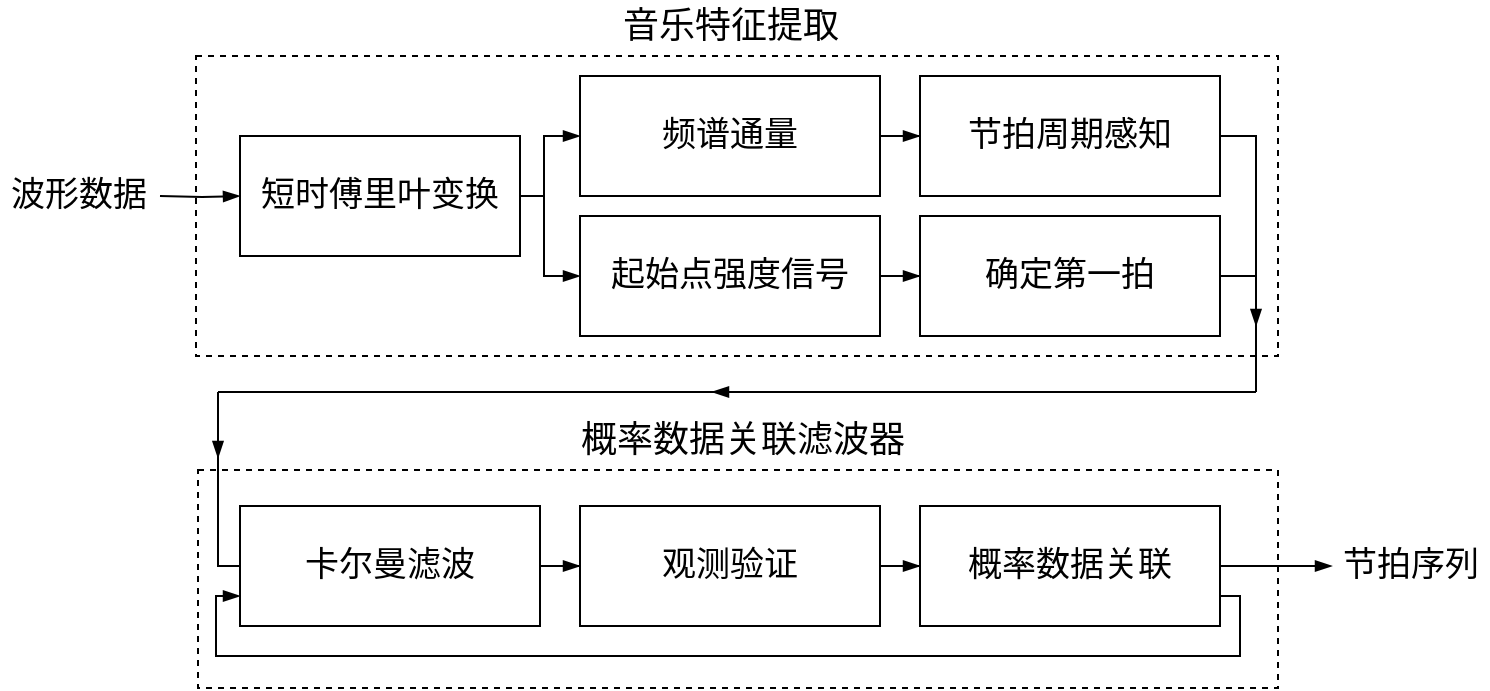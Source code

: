 <mxfile version="18.0.1" type="device"><diagram id="_IwRplUFcSyeTqRHRHcv" name="第 1 页"><mxGraphModel dx="1451" dy="347" grid="0" gridSize="10" guides="1" tooltips="1" connect="1" arrows="1" fold="1" page="0" pageScale="1" pageWidth="827" pageHeight="1169" math="0" shadow="0"><root><mxCell id="0"/><mxCell id="1" parent="0"/><mxCell id="a2Q5l_T4m4VvzB4grnyb-1" value="" style="rounded=0;whiteSpace=wrap;html=1;fontFamily=宋体-简;fontSize=18;fillColor=none;dashed=1;glass=0;" parent="1" vertex="1"><mxGeometry x="81" y="481" width="541" height="150" as="geometry"/></mxCell><mxCell id="a2Q5l_T4m4VvzB4grnyb-2" value="" style="rounded=0;whiteSpace=wrap;html=1;fontFamily=宋体-简;fontSize=18;fillColor=none;dashed=1;glass=0;" parent="1" vertex="1"><mxGeometry x="82" y="688" width="540" height="109" as="geometry"/></mxCell><mxCell id="a2Q5l_T4m4VvzB4grnyb-3" value="" style="edgeStyle=orthogonalEdgeStyle;rounded=0;orthogonalLoop=1;jettySize=auto;html=1;shadow=0;fontFamily=宋体-简;fontSize=18;endArrow=blockThin;endFill=1;strokeColor=default;elbow=vertical;" parent="1" source="a2Q5l_T4m4VvzB4grnyb-4" target="a2Q5l_T4m4VvzB4grnyb-11" edge="1"><mxGeometry relative="1" as="geometry"/></mxCell><mxCell id="a2Q5l_T4m4VvzB4grnyb-4" value="&lt;span style=&quot;font-size: 17px;&quot;&gt;频谱通量&lt;/span&gt;" style="rounded=0;whiteSpace=wrap;html=1;fontFamily=宋体-简;fontSize=17;gradientColor=#E6E6E6;fillColor=none;" parent="1" vertex="1"><mxGeometry x="273" y="491" width="150" height="60" as="geometry"/></mxCell><mxCell id="a2Q5l_T4m4VvzB4grnyb-5" value="" style="edgeStyle=orthogonalEdgeStyle;rounded=0;orthogonalLoop=1;jettySize=auto;html=1;shadow=0;fontFamily=宋体-简;fontSize=18;endArrow=blockThin;endFill=1;strokeColor=default;elbow=vertical;" parent="1" source="a2Q5l_T4m4VvzB4grnyb-6" target="a2Q5l_T4m4VvzB4grnyb-13" edge="1"><mxGeometry relative="1" as="geometry"/></mxCell><mxCell id="a2Q5l_T4m4VvzB4grnyb-6" value="起始点强度信号" style="rounded=0;whiteSpace=wrap;html=1;fontFamily=宋体-简;fontSize=17;gradientColor=#E6E6E6;fillColor=none;" parent="1" vertex="1"><mxGeometry x="273" y="561" width="150" height="60" as="geometry"/></mxCell><mxCell id="a2Q5l_T4m4VvzB4grnyb-7" value="" style="edgeStyle=orthogonalEdgeStyle;rounded=0;orthogonalLoop=1;jettySize=auto;html=1;shadow=0;fontFamily=宋体-简;fontSize=18;endArrow=blockThin;endFill=1;strokeColor=default;elbow=vertical;" parent="1" source="a2Q5l_T4m4VvzB4grnyb-9" target="a2Q5l_T4m4VvzB4grnyb-6" edge="1"><mxGeometry relative="1" as="geometry"><Array as="points"><mxPoint x="255" y="551"/><mxPoint x="255" y="591"/></Array></mxGeometry></mxCell><mxCell id="a2Q5l_T4m4VvzB4grnyb-8" style="edgeStyle=orthogonalEdgeStyle;rounded=0;orthogonalLoop=1;jettySize=auto;html=1;exitX=1;exitY=0.5;exitDx=0;exitDy=0;entryX=0;entryY=0.5;entryDx=0;entryDy=0;shadow=0;fontFamily=宋体-简;fontSize=18;endArrow=blockThin;endFill=1;strokeColor=default;elbow=vertical;" parent="1" source="a2Q5l_T4m4VvzB4grnyb-9" target="a2Q5l_T4m4VvzB4grnyb-4" edge="1"><mxGeometry relative="1" as="geometry"><Array as="points"><mxPoint x="255" y="551"/><mxPoint x="255" y="521"/></Array></mxGeometry></mxCell><mxCell id="a2Q5l_T4m4VvzB4grnyb-9" value="短时傅里叶变换" style="rounded=0;whiteSpace=wrap;html=1;fontFamily=宋体-简;fontSize=17;gradientColor=#E6E6E6;fillColor=none;" parent="1" vertex="1"><mxGeometry x="103" y="521" width="140" height="60" as="geometry"/></mxCell><mxCell id="DbJNwxoWds-3goj_aX9l-1" style="edgeStyle=orthogonalEdgeStyle;rounded=0;orthogonalLoop=1;jettySize=auto;html=1;exitX=1;exitY=0.5;exitDx=0;exitDy=0;endArrow=none;endFill=0;" parent="1" source="a2Q5l_T4m4VvzB4grnyb-11" edge="1"><mxGeometry relative="1" as="geometry"><mxPoint x="611" y="649" as="targetPoint"/><Array as="points"><mxPoint x="611" y="521"/><mxPoint x="611" y="649"/></Array></mxGeometry></mxCell><mxCell id="a2Q5l_T4m4VvzB4grnyb-11" value="节拍周期感知" style="rounded=0;whiteSpace=wrap;html=1;fontFamily=宋体-简;fontSize=17;gradientColor=#E6E6E6;fillColor=none;" parent="1" vertex="1"><mxGeometry x="443" y="491" width="150" height="60" as="geometry"/></mxCell><mxCell id="DbJNwxoWds-3goj_aX9l-5" style="edgeStyle=orthogonalEdgeStyle;rounded=0;orthogonalLoop=1;jettySize=auto;html=1;exitX=1;exitY=0.5;exitDx=0;exitDy=0;endArrow=none;endFill=0;" parent="1" source="a2Q5l_T4m4VvzB4grnyb-13" edge="1"><mxGeometry relative="1" as="geometry"><mxPoint x="611" y="591" as="targetPoint"/></mxGeometry></mxCell><mxCell id="a2Q5l_T4m4VvzB4grnyb-13" value="确定第一拍" style="rounded=0;whiteSpace=wrap;html=1;fontFamily=宋体-简;fontSize=17;gradientColor=#E6E6E6;fillColor=none;" parent="1" vertex="1"><mxGeometry x="443" y="561" width="150" height="60" as="geometry"/></mxCell><mxCell id="DbJNwxoWds-3goj_aX9l-2" style="edgeStyle=orthogonalEdgeStyle;rounded=0;orthogonalLoop=1;jettySize=auto;html=1;exitX=0;exitY=0.5;exitDx=0;exitDy=0;endArrow=none;endFill=0;" parent="1" source="a2Q5l_T4m4VvzB4grnyb-15" edge="1"><mxGeometry relative="1" as="geometry"><mxPoint x="92" y="649" as="targetPoint"/><Array as="points"><mxPoint x="92" y="736"/><mxPoint x="92" y="649"/></Array></mxGeometry></mxCell><mxCell id="DbJNwxoWds-3goj_aX9l-6" value="" style="edgeStyle=orthogonalEdgeStyle;rounded=0;orthogonalLoop=1;jettySize=auto;html=1;endArrow=blockThin;endFill=1;" parent="1" source="a2Q5l_T4m4VvzB4grnyb-15" target="a2Q5l_T4m4VvzB4grnyb-17" edge="1"><mxGeometry relative="1" as="geometry"/></mxCell><mxCell id="a2Q5l_T4m4VvzB4grnyb-15" value="卡尔曼滤波" style="rounded=0;whiteSpace=wrap;html=1;fontFamily=宋体-简;fontSize=17;gradientColor=#E6E6E6;fillColor=none;" parent="1" vertex="1"><mxGeometry x="103" y="706" width="150" height="60" as="geometry"/></mxCell><mxCell id="DbJNwxoWds-3goj_aX9l-7" value="" style="edgeStyle=orthogonalEdgeStyle;rounded=0;orthogonalLoop=1;jettySize=auto;html=1;endArrow=blockThin;endFill=1;" parent="1" source="a2Q5l_T4m4VvzB4grnyb-17" target="a2Q5l_T4m4VvzB4grnyb-19" edge="1"><mxGeometry relative="1" as="geometry"/></mxCell><mxCell id="a2Q5l_T4m4VvzB4grnyb-17" value="观测验证" style="rounded=0;whiteSpace=wrap;html=1;fontFamily=宋体-简;fontSize=17;gradientColor=#E6E6E6;fillColor=none;" parent="1" vertex="1"><mxGeometry x="273" y="706" width="150" height="60" as="geometry"/></mxCell><mxCell id="DbJNwxoWds-3goj_aX9l-8" style="edgeStyle=orthogonalEdgeStyle;rounded=0;orthogonalLoop=1;jettySize=auto;html=1;exitX=1;exitY=0.5;exitDx=0;exitDy=0;endArrow=blockThin;endFill=1;" parent="1" source="a2Q5l_T4m4VvzB4grnyb-19" target="YdmoorISJdlhxZXqmYKi-5" edge="1"><mxGeometry relative="1" as="geometry"/></mxCell><mxCell id="DbJNwxoWds-3goj_aX9l-11" style="edgeStyle=orthogonalEdgeStyle;rounded=0;orthogonalLoop=1;jettySize=auto;html=1;exitX=1;exitY=0.75;exitDx=0;exitDy=0;entryX=0;entryY=0.75;entryDx=0;entryDy=0;endArrow=blockThin;endFill=1;" parent="1" source="a2Q5l_T4m4VvzB4grnyb-19" target="a2Q5l_T4m4VvzB4grnyb-15" edge="1"><mxGeometry relative="1" as="geometry"><Array as="points"><mxPoint x="603" y="751"/><mxPoint x="603" y="781"/><mxPoint x="91" y="781"/><mxPoint x="91" y="751"/></Array></mxGeometry></mxCell><mxCell id="a2Q5l_T4m4VvzB4grnyb-19" value="概率数据关联" style="rounded=0;whiteSpace=wrap;html=1;fontFamily=宋体-简;fontSize=17;gradientColor=#E6E6E6;fillColor=none;" parent="1" vertex="1"><mxGeometry x="443" y="706" width="150" height="60" as="geometry"/></mxCell><mxCell id="a2Q5l_T4m4VvzB4grnyb-21" value="音乐特征提取" style="text;html=1;align=center;verticalAlign=middle;resizable=0;points=[];autosize=1;strokeColor=none;fillColor=none;fontSize=18;fontFamily=宋体-简;rounded=0;" parent="1" vertex="1"><mxGeometry x="289" y="453" width="118" height="26" as="geometry"/></mxCell><mxCell id="a2Q5l_T4m4VvzB4grnyb-22" value="概率数据关联滤波器" style="text;html=1;align=center;verticalAlign=middle;resizable=0;points=[];autosize=1;strokeColor=none;fillColor=none;fontSize=18;fontFamily=宋体-简;rounded=0;" parent="1" vertex="1"><mxGeometry x="268.5" y="658" width="170" height="30" as="geometry"/></mxCell><mxCell id="a2Q5l_T4m4VvzB4grnyb-23" value="" style="edgeStyle=orthogonalEdgeStyle;rounded=0;orthogonalLoop=1;jettySize=auto;html=1;shadow=0;fontFamily=宋体-简;fontSize=18;endArrow=blockThin;endFill=1;strokeColor=default;elbow=vertical;" parent="1" target="a2Q5l_T4m4VvzB4grnyb-9" edge="1"><mxGeometry relative="1" as="geometry"><mxPoint x="63" y="551" as="sourcePoint"/></mxGeometry></mxCell><mxCell id="YdmoorISJdlhxZXqmYKi-2" value="&lt;span style=&quot;font-family: 宋体-简; font-size: 17px;&quot;&gt;波形数据&lt;/span&gt;" style="text;html=1;align=center;verticalAlign=middle;resizable=0;points=[];autosize=1;strokeColor=none;fillColor=none;" parent="1" vertex="1"><mxGeometry x="-17" y="541" width="78" height="20" as="geometry"/></mxCell><mxCell id="YdmoorISJdlhxZXqmYKi-5" value="&lt;span style=&quot;font-family: 宋体-简; font-size: 17px;&quot;&gt;节拍序列&lt;/span&gt;" style="text;html=1;align=center;verticalAlign=middle;resizable=0;points=[];autosize=1;strokeColor=none;fillColor=none;" parent="1" vertex="1"><mxGeometry x="649" y="726" width="78" height="20" as="geometry"/></mxCell><mxCell id="DbJNwxoWds-3goj_aX9l-3" value="" style="endArrow=none;html=1;rounded=0;" parent="1" edge="1"><mxGeometry width="50" height="50" relative="1" as="geometry"><mxPoint x="92" y="649" as="sourcePoint"/><mxPoint x="611" y="649" as="targetPoint"/></mxGeometry></mxCell><mxCell id="DbJNwxoWds-3goj_aX9l-4" value="" style="endArrow=blockThin;html=1;rounded=0;endFill=1;" parent="1" edge="1"><mxGeometry width="50" height="50" relative="1" as="geometry"><mxPoint x="345" y="649" as="sourcePoint"/><mxPoint x="339" y="649" as="targetPoint"/></mxGeometry></mxCell><mxCell id="DbJNwxoWds-3goj_aX9l-12" value="" style="endArrow=blockThin;html=1;rounded=0;endFill=1;" parent="1" edge="1"><mxGeometry width="50" height="50" relative="1" as="geometry"><mxPoint x="611" y="610" as="sourcePoint"/><mxPoint x="611" y="616" as="targetPoint"/><Array as="points"><mxPoint x="611" y="613"/></Array></mxGeometry></mxCell><mxCell id="DbJNwxoWds-3goj_aX9l-13" value="" style="endArrow=blockThin;html=1;rounded=0;endFill=1;" parent="1" edge="1"><mxGeometry width="50" height="50" relative="1" as="geometry"><mxPoint x="92" y="676" as="sourcePoint"/><mxPoint x="92" y="682" as="targetPoint"/><Array as="points"><mxPoint x="92" y="679"/></Array></mxGeometry></mxCell></root></mxGraphModel></diagram></mxfile>